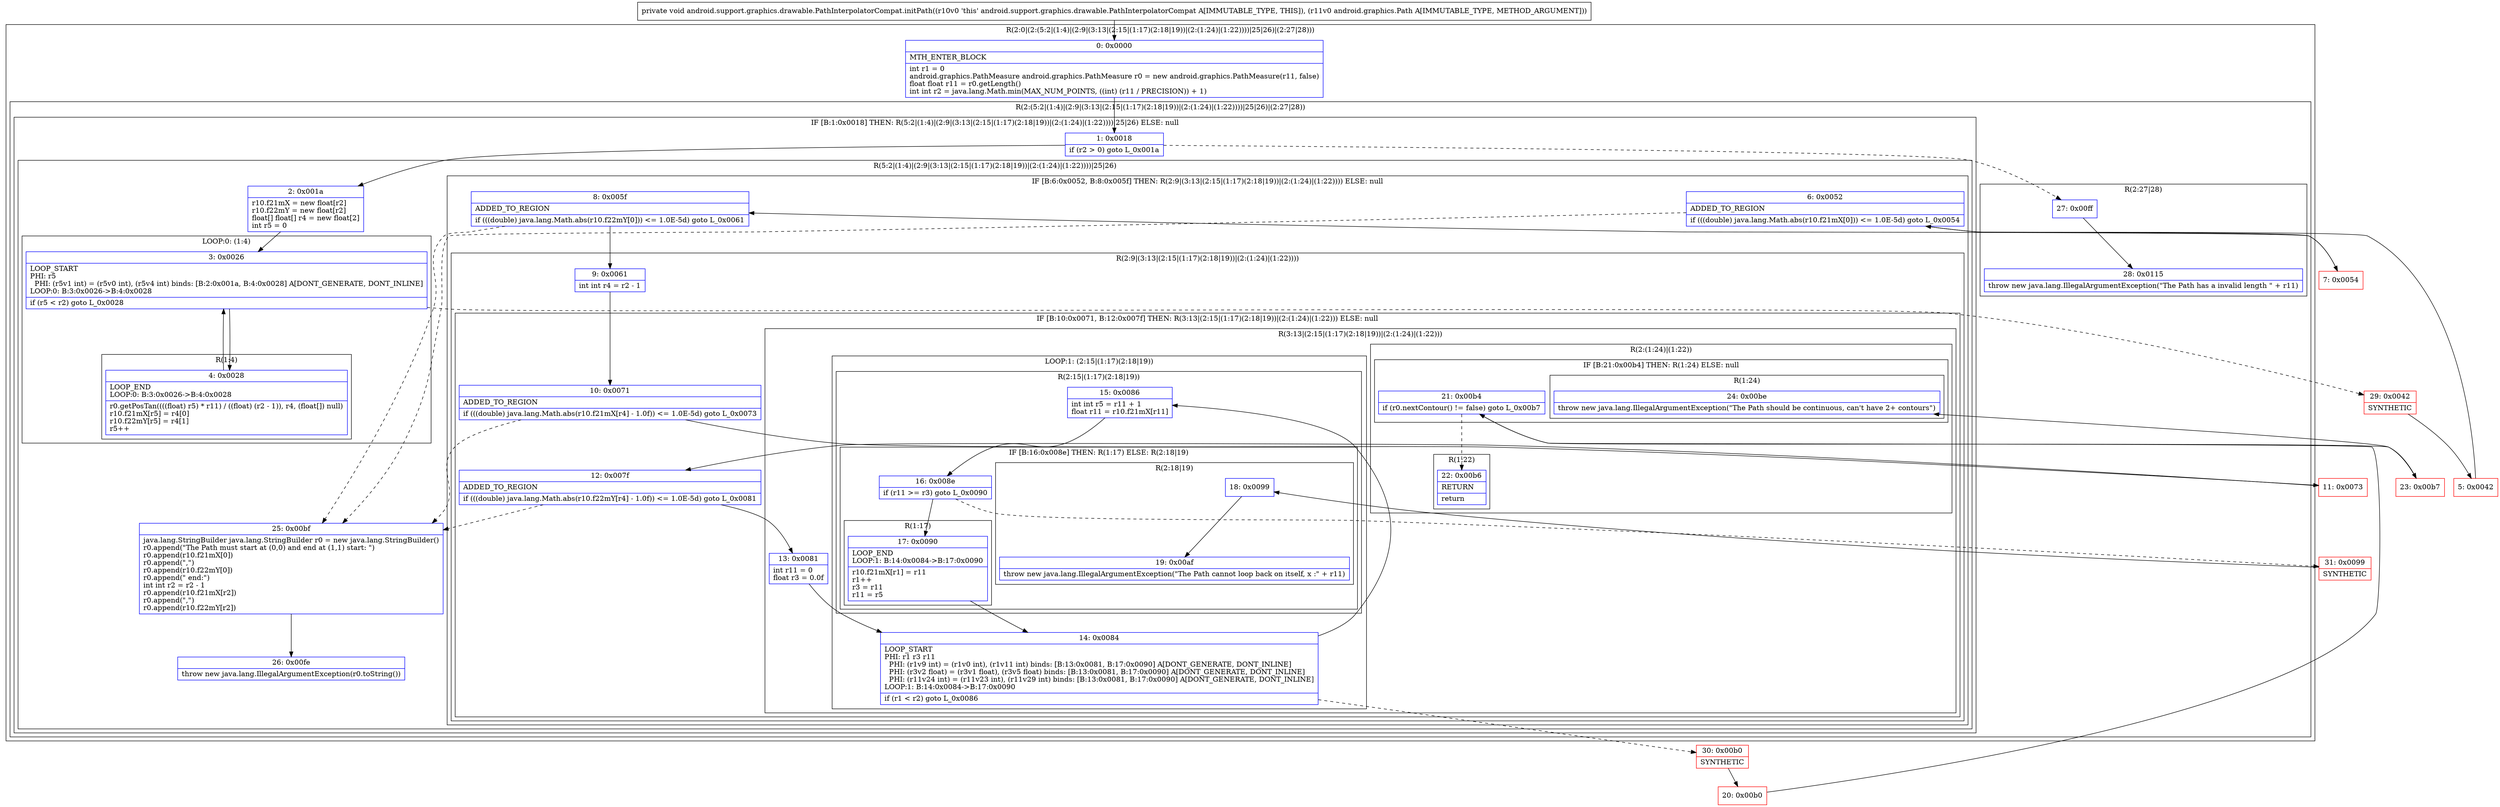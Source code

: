 digraph "CFG forandroid.support.graphics.drawable.PathInterpolatorCompat.initPath(Landroid\/graphics\/Path;)V" {
subgraph cluster_Region_394520566 {
label = "R(2:0|(2:(5:2|(1:4)|(2:9|(3:13|(2:15|(1:17)(2:18|19))|(2:(1:24)|(1:22))))|25|26)|(2:27|28)))";
node [shape=record,color=blue];
Node_0 [shape=record,label="{0\:\ 0x0000|MTH_ENTER_BLOCK\l|int r1 = 0\landroid.graphics.PathMeasure android.graphics.PathMeasure r0 = new android.graphics.PathMeasure(r11, false)\lfloat float r11 = r0.getLength()\lint int r2 = java.lang.Math.min(MAX_NUM_POINTS, ((int) (r11 \/ PRECISION)) + 1)\l}"];
subgraph cluster_Region_811382104 {
label = "R(2:(5:2|(1:4)|(2:9|(3:13|(2:15|(1:17)(2:18|19))|(2:(1:24)|(1:22))))|25|26)|(2:27|28))";
node [shape=record,color=blue];
subgraph cluster_IfRegion_961280120 {
label = "IF [B:1:0x0018] THEN: R(5:2|(1:4)|(2:9|(3:13|(2:15|(1:17)(2:18|19))|(2:(1:24)|(1:22))))|25|26) ELSE: null";
node [shape=record,color=blue];
Node_1 [shape=record,label="{1\:\ 0x0018|if (r2 \> 0) goto L_0x001a\l}"];
subgraph cluster_Region_2055537391 {
label = "R(5:2|(1:4)|(2:9|(3:13|(2:15|(1:17)(2:18|19))|(2:(1:24)|(1:22))))|25|26)";
node [shape=record,color=blue];
Node_2 [shape=record,label="{2\:\ 0x001a|r10.f21mX = new float[r2]\lr10.f22mY = new float[r2]\lfloat[] float[] r4 = new float[2]\lint r5 = 0\l}"];
subgraph cluster_LoopRegion_370600633 {
label = "LOOP:0: (1:4)";
node [shape=record,color=blue];
Node_3 [shape=record,label="{3\:\ 0x0026|LOOP_START\lPHI: r5 \l  PHI: (r5v1 int) = (r5v0 int), (r5v4 int) binds: [B:2:0x001a, B:4:0x0028] A[DONT_GENERATE, DONT_INLINE]\lLOOP:0: B:3:0x0026\-\>B:4:0x0028\l|if (r5 \< r2) goto L_0x0028\l}"];
subgraph cluster_Region_150833592 {
label = "R(1:4)";
node [shape=record,color=blue];
Node_4 [shape=record,label="{4\:\ 0x0028|LOOP_END\lLOOP:0: B:3:0x0026\-\>B:4:0x0028\l|r0.getPosTan((((float) r5) * r11) \/ ((float) (r2 \- 1)), r4, (float[]) null)\lr10.f21mX[r5] = r4[0]\lr10.f22mY[r5] = r4[1]\lr5++\l}"];
}
}
subgraph cluster_IfRegion_608095392 {
label = "IF [B:6:0x0052, B:8:0x005f] THEN: R(2:9|(3:13|(2:15|(1:17)(2:18|19))|(2:(1:24)|(1:22)))) ELSE: null";
node [shape=record,color=blue];
Node_6 [shape=record,label="{6\:\ 0x0052|ADDED_TO_REGION\l|if (((double) java.lang.Math.abs(r10.f21mX[0])) \<= 1.0E\-5d) goto L_0x0054\l}"];
Node_8 [shape=record,label="{8\:\ 0x005f|ADDED_TO_REGION\l|if (((double) java.lang.Math.abs(r10.f22mY[0])) \<= 1.0E\-5d) goto L_0x0061\l}"];
subgraph cluster_Region_969825312 {
label = "R(2:9|(3:13|(2:15|(1:17)(2:18|19))|(2:(1:24)|(1:22))))";
node [shape=record,color=blue];
Node_9 [shape=record,label="{9\:\ 0x0061|int int r4 = r2 \- 1\l}"];
subgraph cluster_IfRegion_1595997017 {
label = "IF [B:10:0x0071, B:12:0x007f] THEN: R(3:13|(2:15|(1:17)(2:18|19))|(2:(1:24)|(1:22))) ELSE: null";
node [shape=record,color=blue];
Node_10 [shape=record,label="{10\:\ 0x0071|ADDED_TO_REGION\l|if (((double) java.lang.Math.abs(r10.f21mX[r4] \- 1.0f)) \<= 1.0E\-5d) goto L_0x0073\l}"];
Node_12 [shape=record,label="{12\:\ 0x007f|ADDED_TO_REGION\l|if (((double) java.lang.Math.abs(r10.f22mY[r4] \- 1.0f)) \<= 1.0E\-5d) goto L_0x0081\l}"];
subgraph cluster_Region_232785960 {
label = "R(3:13|(2:15|(1:17)(2:18|19))|(2:(1:24)|(1:22)))";
node [shape=record,color=blue];
Node_13 [shape=record,label="{13\:\ 0x0081|int r11 = 0\lfloat r3 = 0.0f\l}"];
subgraph cluster_LoopRegion_331343902 {
label = "LOOP:1: (2:15|(1:17)(2:18|19))";
node [shape=record,color=blue];
Node_14 [shape=record,label="{14\:\ 0x0084|LOOP_START\lPHI: r1 r3 r11 \l  PHI: (r1v9 int) = (r1v0 int), (r1v11 int) binds: [B:13:0x0081, B:17:0x0090] A[DONT_GENERATE, DONT_INLINE]\l  PHI: (r3v2 float) = (r3v1 float), (r3v5 float) binds: [B:13:0x0081, B:17:0x0090] A[DONT_GENERATE, DONT_INLINE]\l  PHI: (r11v24 int) = (r11v23 int), (r11v29 int) binds: [B:13:0x0081, B:17:0x0090] A[DONT_GENERATE, DONT_INLINE]\lLOOP:1: B:14:0x0084\-\>B:17:0x0090\l|if (r1 \< r2) goto L_0x0086\l}"];
subgraph cluster_Region_738359311 {
label = "R(2:15|(1:17)(2:18|19))";
node [shape=record,color=blue];
Node_15 [shape=record,label="{15\:\ 0x0086|int int r5 = r11 + 1\lfloat r11 = r10.f21mX[r11]\l}"];
subgraph cluster_IfRegion_1743130355 {
label = "IF [B:16:0x008e] THEN: R(1:17) ELSE: R(2:18|19)";
node [shape=record,color=blue];
Node_16 [shape=record,label="{16\:\ 0x008e|if (r11 \>= r3) goto L_0x0090\l}"];
subgraph cluster_Region_462094542 {
label = "R(1:17)";
node [shape=record,color=blue];
Node_17 [shape=record,label="{17\:\ 0x0090|LOOP_END\lLOOP:1: B:14:0x0084\-\>B:17:0x0090\l|r10.f21mX[r1] = r11\lr1++\lr3 = r11\lr11 = r5\l}"];
}
subgraph cluster_Region_1069865829 {
label = "R(2:18|19)";
node [shape=record,color=blue];
Node_18 [shape=record,label="{18\:\ 0x0099}"];
Node_19 [shape=record,label="{19\:\ 0x00af|throw new java.lang.IllegalArgumentException(\"The Path cannot loop back on itself, x :\" + r11)\l}"];
}
}
}
}
subgraph cluster_Region_322906426 {
label = "R(2:(1:24)|(1:22))";
node [shape=record,color=blue];
subgraph cluster_IfRegion_2134260486 {
label = "IF [B:21:0x00b4] THEN: R(1:24) ELSE: null";
node [shape=record,color=blue];
Node_21 [shape=record,label="{21\:\ 0x00b4|if (r0.nextContour() != false) goto L_0x00b7\l}"];
subgraph cluster_Region_868301404 {
label = "R(1:24)";
node [shape=record,color=blue];
Node_24 [shape=record,label="{24\:\ 0x00be|throw new java.lang.IllegalArgumentException(\"The Path should be continuous, can't have 2+ contours\")\l}"];
}
}
subgraph cluster_Region_1717743369 {
label = "R(1:22)";
node [shape=record,color=blue];
Node_22 [shape=record,label="{22\:\ 0x00b6|RETURN\l|return\l}"];
}
}
}
}
}
}
Node_25 [shape=record,label="{25\:\ 0x00bf|java.lang.StringBuilder java.lang.StringBuilder r0 = new java.lang.StringBuilder()\lr0.append(\"The Path must start at (0,0) and end at (1,1) start: \")\lr0.append(r10.f21mX[0])\lr0.append(\",\")\lr0.append(r10.f22mY[0])\lr0.append(\" end:\")\lint int r2 = r2 \- 1\lr0.append(r10.f21mX[r2])\lr0.append(\",\")\lr0.append(r10.f22mY[r2])\l}"];
Node_26 [shape=record,label="{26\:\ 0x00fe|throw new java.lang.IllegalArgumentException(r0.toString())\l}"];
}
}
subgraph cluster_Region_2003501976 {
label = "R(2:27|28)";
node [shape=record,color=blue];
Node_27 [shape=record,label="{27\:\ 0x00ff}"];
Node_28 [shape=record,label="{28\:\ 0x0115|throw new java.lang.IllegalArgumentException(\"The Path has a invalid length \" + r11)\l}"];
}
}
}
Node_5 [shape=record,color=red,label="{5\:\ 0x0042}"];
Node_7 [shape=record,color=red,label="{7\:\ 0x0054}"];
Node_11 [shape=record,color=red,label="{11\:\ 0x0073}"];
Node_20 [shape=record,color=red,label="{20\:\ 0x00b0}"];
Node_23 [shape=record,color=red,label="{23\:\ 0x00b7}"];
Node_29 [shape=record,color=red,label="{29\:\ 0x0042|SYNTHETIC\l}"];
Node_30 [shape=record,color=red,label="{30\:\ 0x00b0|SYNTHETIC\l}"];
Node_31 [shape=record,color=red,label="{31\:\ 0x0099|SYNTHETIC\l}"];
MethodNode[shape=record,label="{private void android.support.graphics.drawable.PathInterpolatorCompat.initPath((r10v0 'this' android.support.graphics.drawable.PathInterpolatorCompat A[IMMUTABLE_TYPE, THIS]), (r11v0 android.graphics.Path A[IMMUTABLE_TYPE, METHOD_ARGUMENT])) }"];
MethodNode -> Node_0;
Node_0 -> Node_1;
Node_1 -> Node_2;
Node_1 -> Node_27[style=dashed];
Node_2 -> Node_3;
Node_3 -> Node_4;
Node_3 -> Node_29[style=dashed];
Node_4 -> Node_3;
Node_6 -> Node_7;
Node_6 -> Node_25[style=dashed];
Node_8 -> Node_9;
Node_8 -> Node_25[style=dashed];
Node_9 -> Node_10;
Node_10 -> Node_11;
Node_10 -> Node_25[style=dashed];
Node_12 -> Node_13;
Node_12 -> Node_25[style=dashed];
Node_13 -> Node_14;
Node_14 -> Node_15;
Node_14 -> Node_30[style=dashed];
Node_15 -> Node_16;
Node_16 -> Node_17;
Node_16 -> Node_31[style=dashed];
Node_17 -> Node_14;
Node_18 -> Node_19;
Node_21 -> Node_22[style=dashed];
Node_21 -> Node_23;
Node_25 -> Node_26;
Node_27 -> Node_28;
Node_5 -> Node_6;
Node_7 -> Node_8;
Node_11 -> Node_12;
Node_20 -> Node_21;
Node_23 -> Node_24;
Node_29 -> Node_5;
Node_30 -> Node_20;
Node_31 -> Node_18;
}

